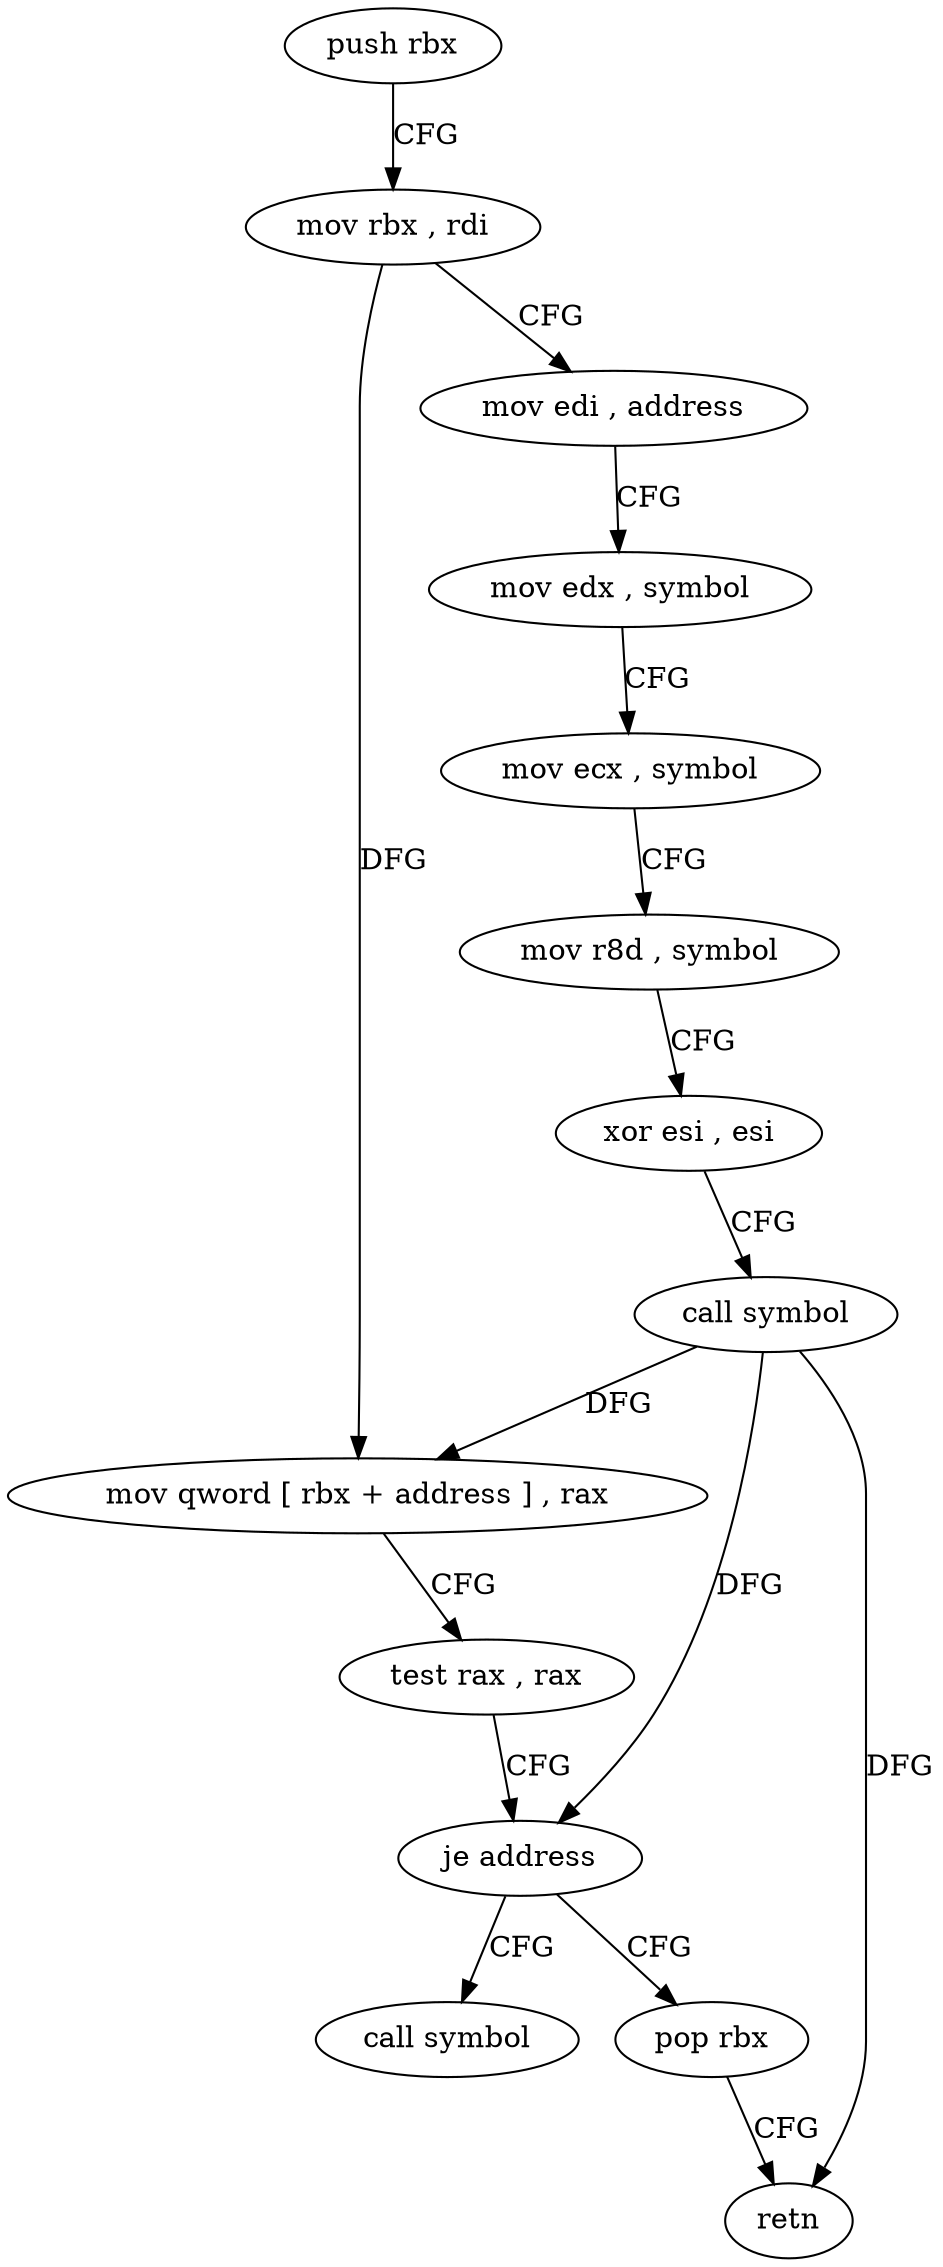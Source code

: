 digraph "func" {
"4211776" [label = "push rbx" ]
"4211777" [label = "mov rbx , rdi" ]
"4211780" [label = "mov edi , address" ]
"4211785" [label = "mov edx , symbol" ]
"4211790" [label = "mov ecx , symbol" ]
"4211795" [label = "mov r8d , symbol" ]
"4211801" [label = "xor esi , esi" ]
"4211803" [label = "call symbol" ]
"4211808" [label = "mov qword [ rbx + address ] , rax" ]
"4211812" [label = "test rax , rax" ]
"4211815" [label = "je address" ]
"4211819" [label = "call symbol" ]
"4211817" [label = "pop rbx" ]
"4211818" [label = "retn" ]
"4211776" -> "4211777" [ label = "CFG" ]
"4211777" -> "4211780" [ label = "CFG" ]
"4211777" -> "4211808" [ label = "DFG" ]
"4211780" -> "4211785" [ label = "CFG" ]
"4211785" -> "4211790" [ label = "CFG" ]
"4211790" -> "4211795" [ label = "CFG" ]
"4211795" -> "4211801" [ label = "CFG" ]
"4211801" -> "4211803" [ label = "CFG" ]
"4211803" -> "4211808" [ label = "DFG" ]
"4211803" -> "4211815" [ label = "DFG" ]
"4211803" -> "4211818" [ label = "DFG" ]
"4211808" -> "4211812" [ label = "CFG" ]
"4211812" -> "4211815" [ label = "CFG" ]
"4211815" -> "4211819" [ label = "CFG" ]
"4211815" -> "4211817" [ label = "CFG" ]
"4211817" -> "4211818" [ label = "CFG" ]
}
